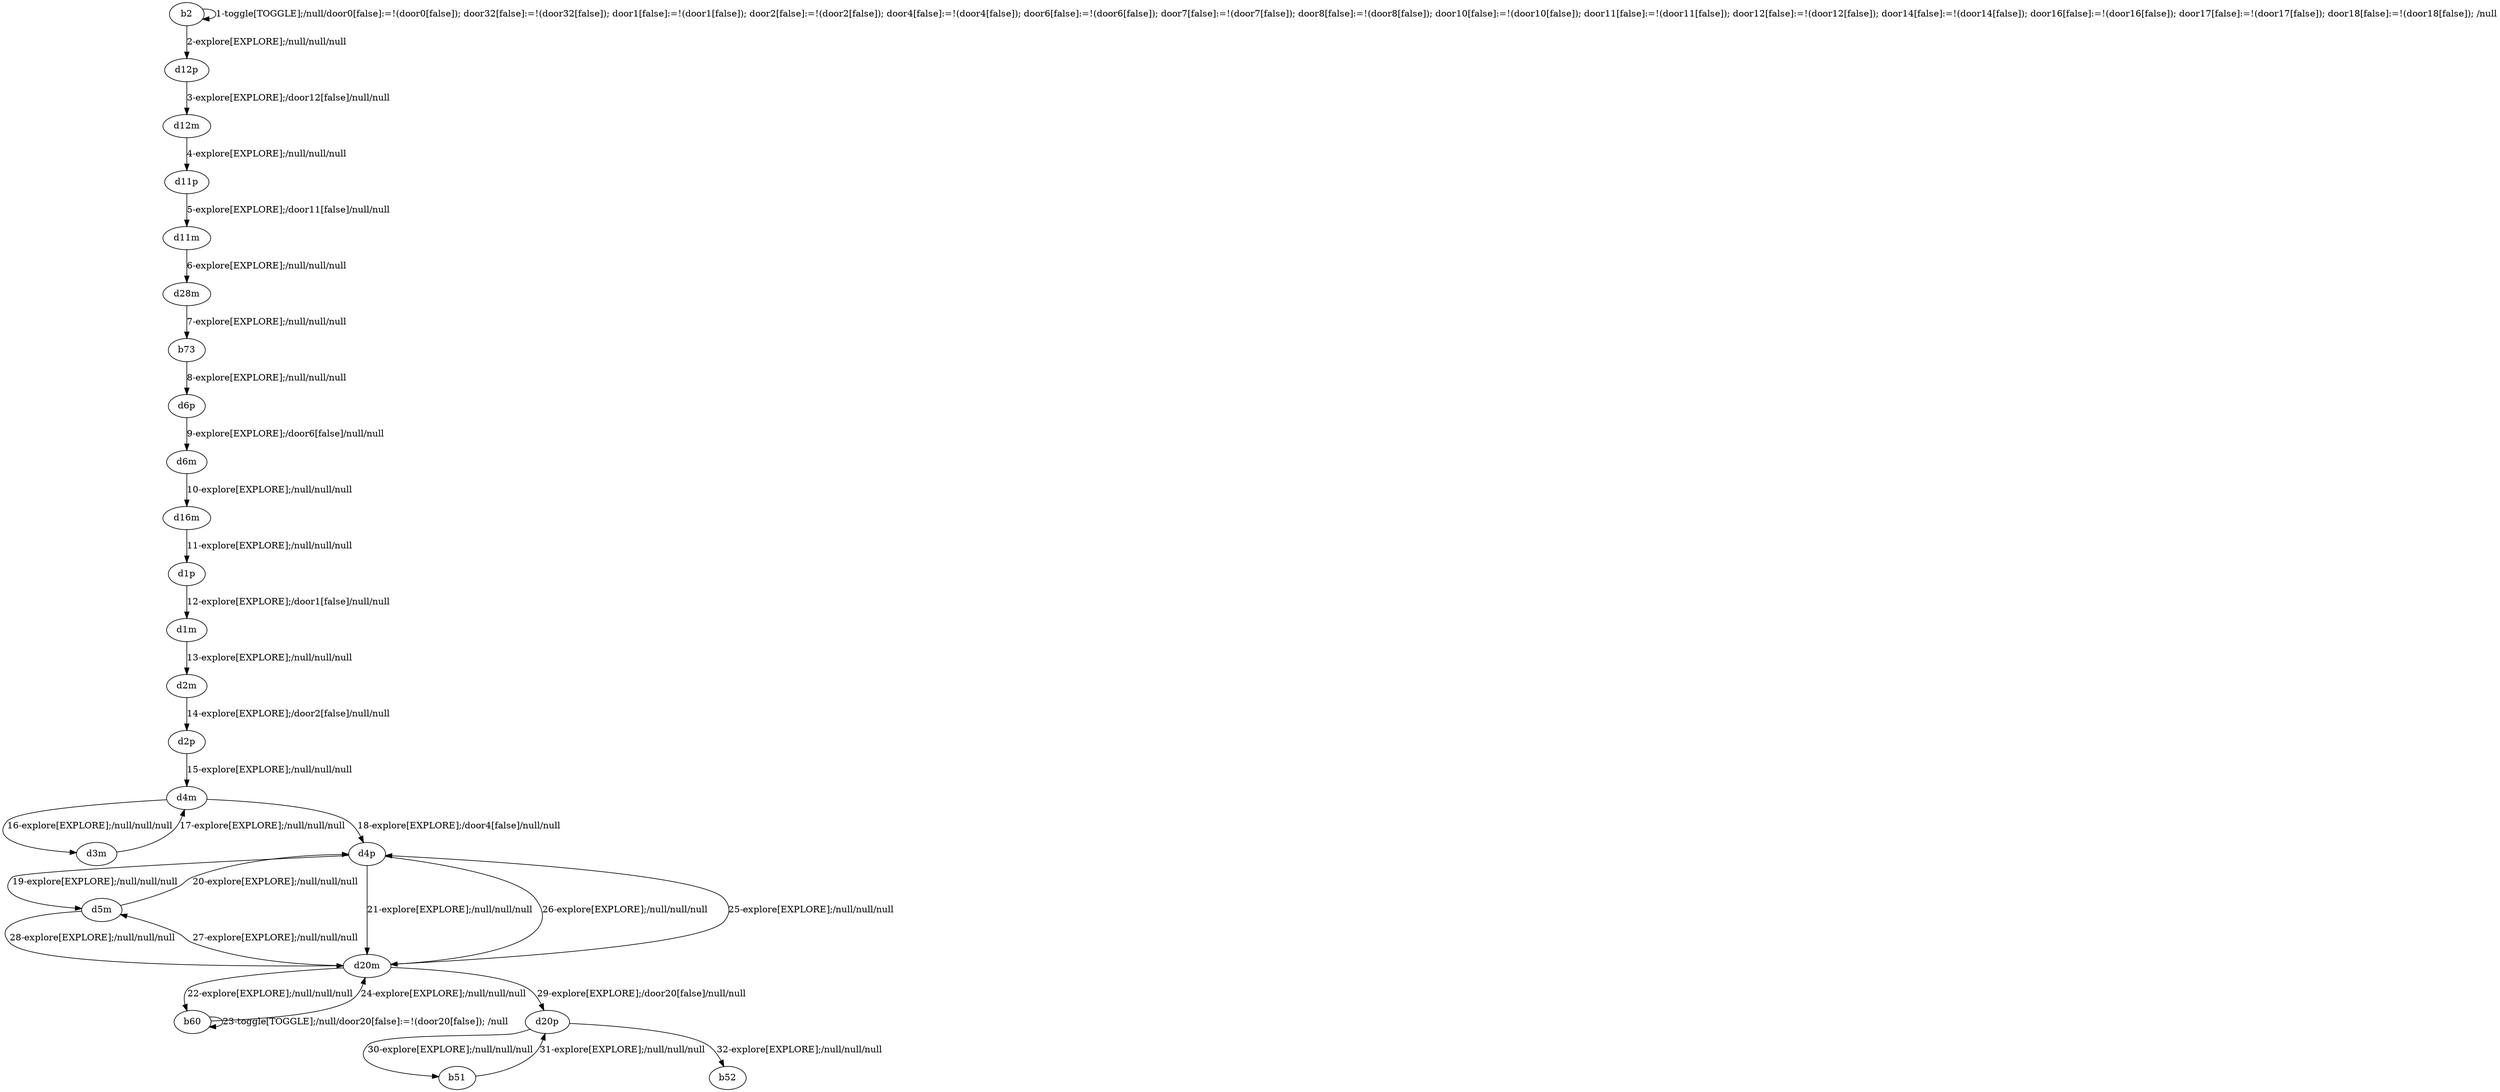# Total number of goals covered by this test: 1
# d20p --> b52

digraph g {
"b2" -> "b2" [label = "1-toggle[TOGGLE];/null/door0[false]:=!(door0[false]); door32[false]:=!(door32[false]); door1[false]:=!(door1[false]); door2[false]:=!(door2[false]); door4[false]:=!(door4[false]); door6[false]:=!(door6[false]); door7[false]:=!(door7[false]); door8[false]:=!(door8[false]); door10[false]:=!(door10[false]); door11[false]:=!(door11[false]); door12[false]:=!(door12[false]); door14[false]:=!(door14[false]); door16[false]:=!(door16[false]); door17[false]:=!(door17[false]); door18[false]:=!(door18[false]); /null"];
"b2" -> "d12p" [label = "2-explore[EXPLORE];/null/null/null"];
"d12p" -> "d12m" [label = "3-explore[EXPLORE];/door12[false]/null/null"];
"d12m" -> "d11p" [label = "4-explore[EXPLORE];/null/null/null"];
"d11p" -> "d11m" [label = "5-explore[EXPLORE];/door11[false]/null/null"];
"d11m" -> "d28m" [label = "6-explore[EXPLORE];/null/null/null"];
"d28m" -> "b73" [label = "7-explore[EXPLORE];/null/null/null"];
"b73" -> "d6p" [label = "8-explore[EXPLORE];/null/null/null"];
"d6p" -> "d6m" [label = "9-explore[EXPLORE];/door6[false]/null/null"];
"d6m" -> "d16m" [label = "10-explore[EXPLORE];/null/null/null"];
"d16m" -> "d1p" [label = "11-explore[EXPLORE];/null/null/null"];
"d1p" -> "d1m" [label = "12-explore[EXPLORE];/door1[false]/null/null"];
"d1m" -> "d2m" [label = "13-explore[EXPLORE];/null/null/null"];
"d2m" -> "d2p" [label = "14-explore[EXPLORE];/door2[false]/null/null"];
"d2p" -> "d4m" [label = "15-explore[EXPLORE];/null/null/null"];
"d4m" -> "d3m" [label = "16-explore[EXPLORE];/null/null/null"];
"d3m" -> "d4m" [label = "17-explore[EXPLORE];/null/null/null"];
"d4m" -> "d4p" [label = "18-explore[EXPLORE];/door4[false]/null/null"];
"d4p" -> "d5m" [label = "19-explore[EXPLORE];/null/null/null"];
"d5m" -> "d4p" [label = "20-explore[EXPLORE];/null/null/null"];
"d4p" -> "d20m" [label = "21-explore[EXPLORE];/null/null/null"];
"d20m" -> "b60" [label = "22-explore[EXPLORE];/null/null/null"];
"b60" -> "b60" [label = "23-toggle[TOGGLE];/null/door20[false]:=!(door20[false]); /null"];
"b60" -> "d20m" [label = "24-explore[EXPLORE];/null/null/null"];
"d20m" -> "d4p" [label = "25-explore[EXPLORE];/null/null/null"];
"d4p" -> "d20m" [label = "26-explore[EXPLORE];/null/null/null"];
"d20m" -> "d5m" [label = "27-explore[EXPLORE];/null/null/null"];
"d5m" -> "d20m" [label = "28-explore[EXPLORE];/null/null/null"];
"d20m" -> "d20p" [label = "29-explore[EXPLORE];/door20[false]/null/null"];
"d20p" -> "b51" [label = "30-explore[EXPLORE];/null/null/null"];
"b51" -> "d20p" [label = "31-explore[EXPLORE];/null/null/null"];
"d20p" -> "b52" [label = "32-explore[EXPLORE];/null/null/null"];
}